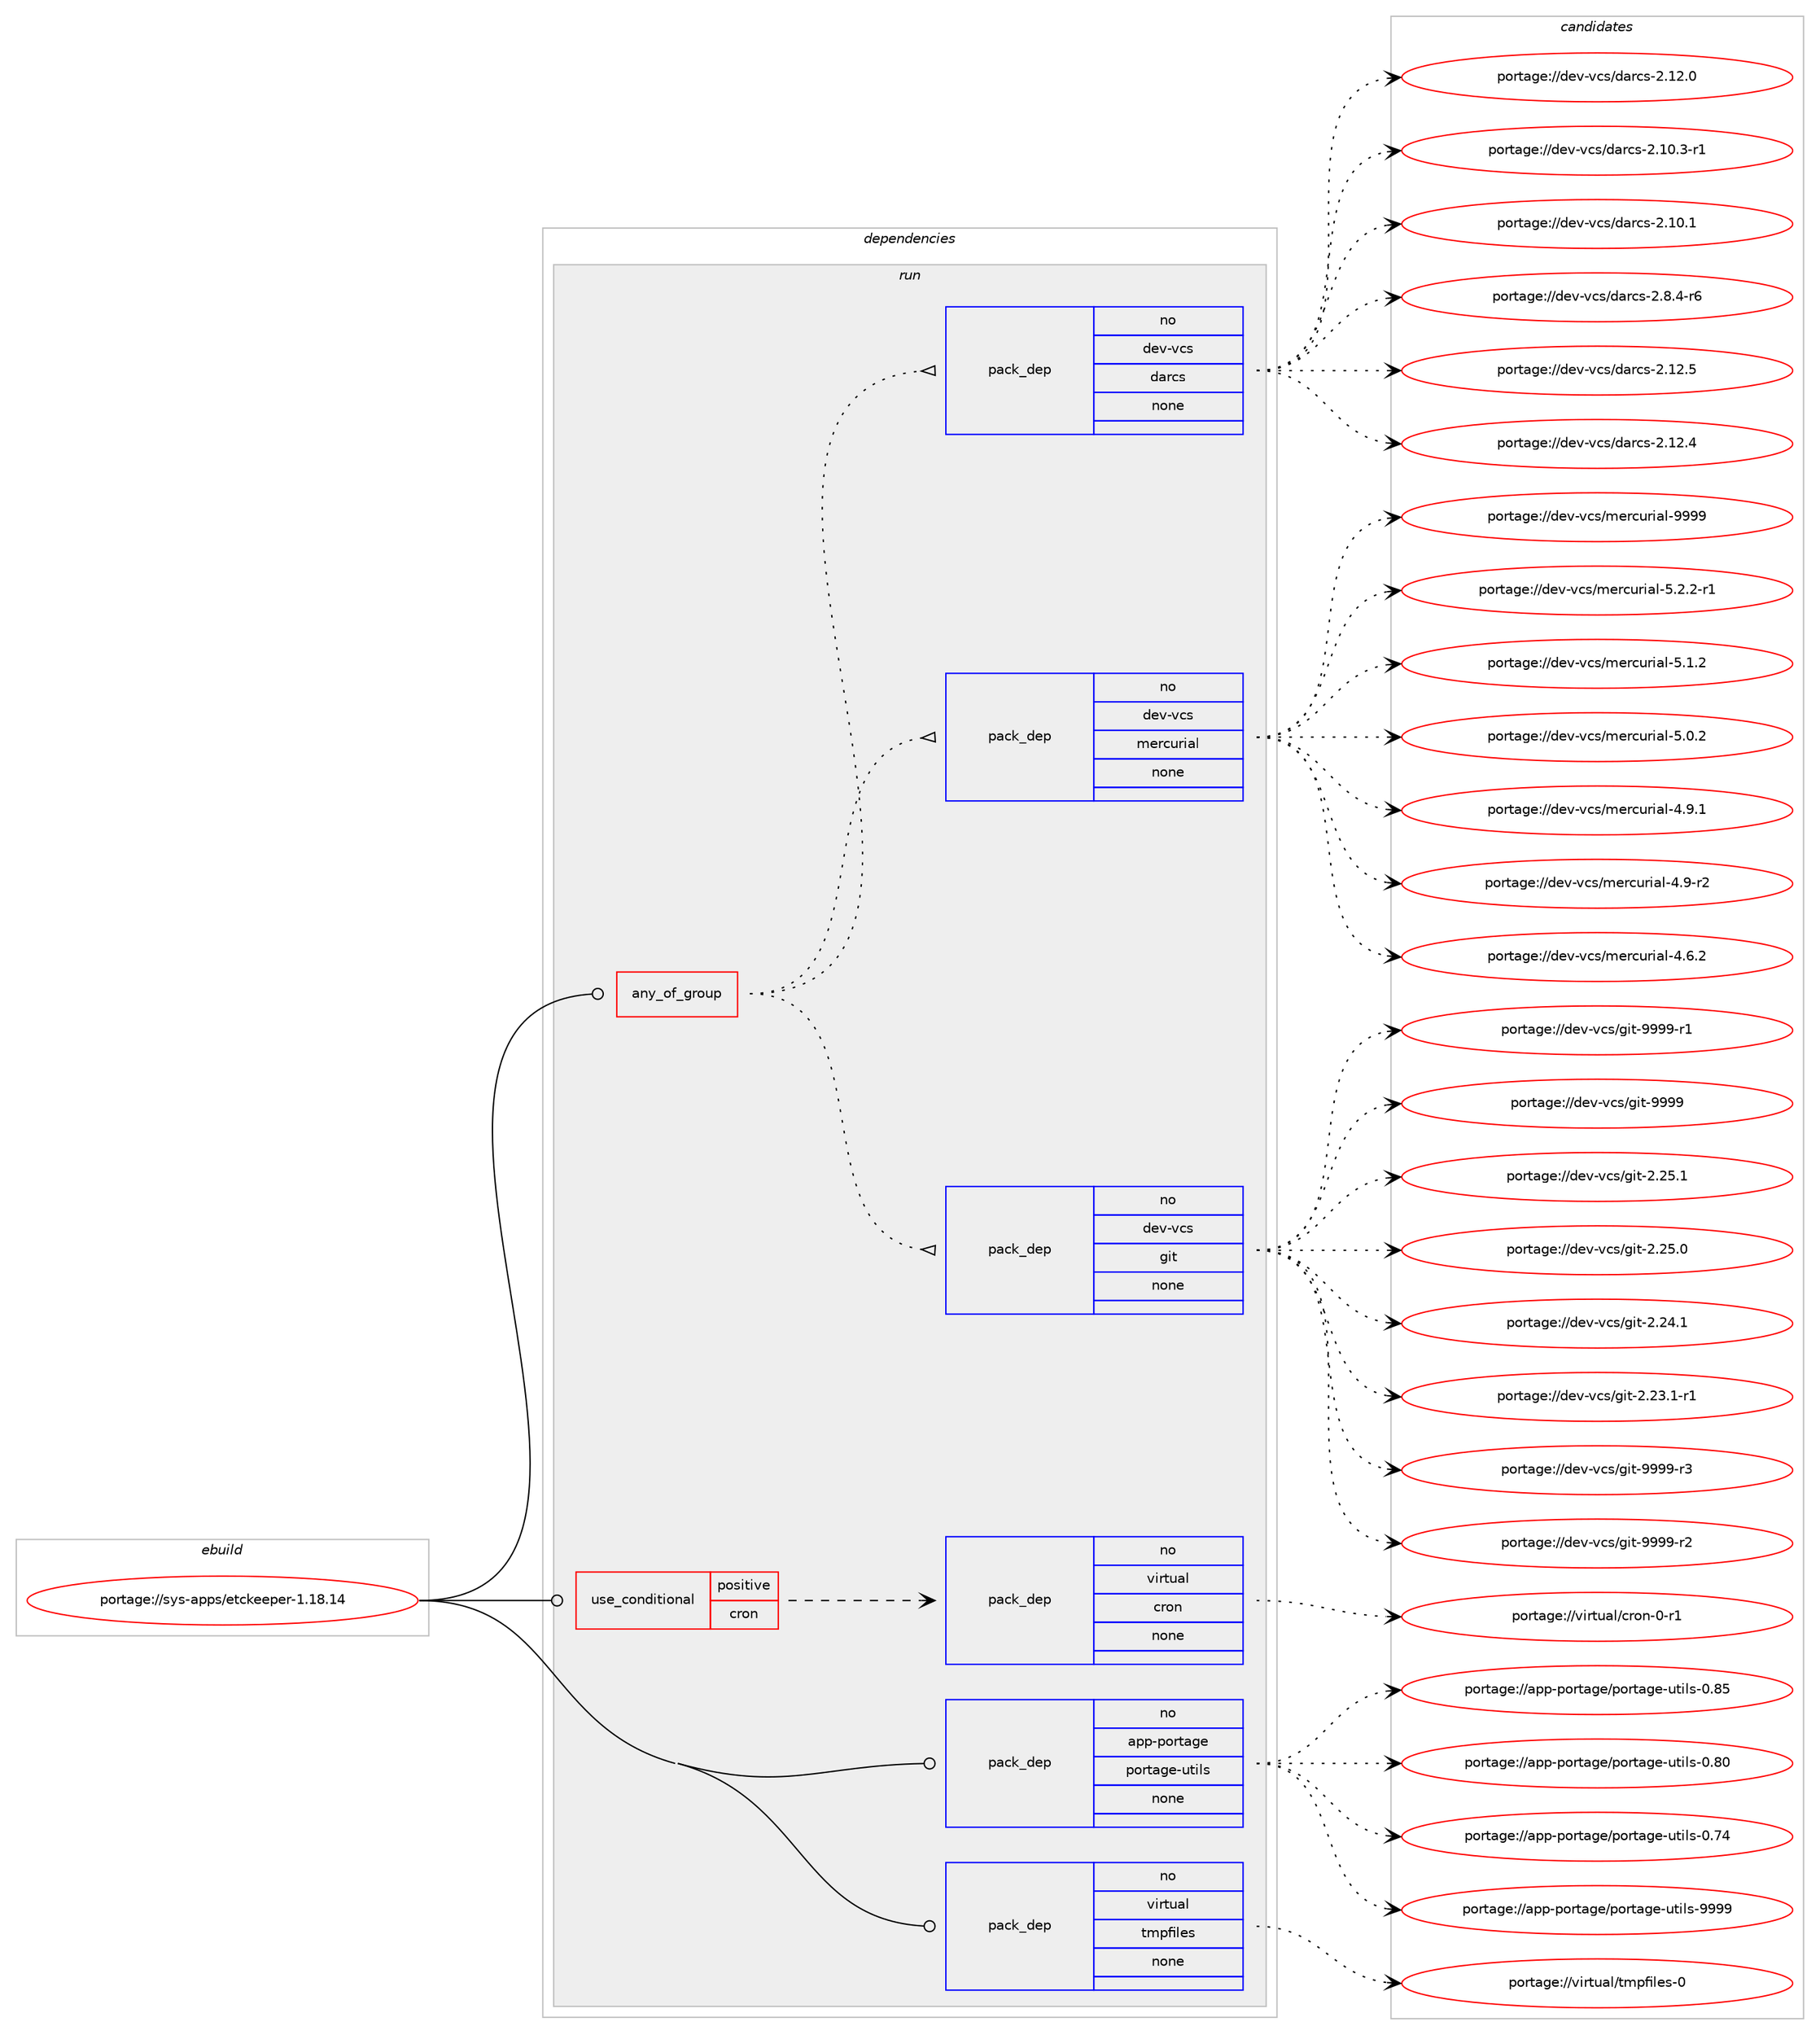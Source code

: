 digraph prolog {

# *************
# Graph options
# *************

newrank=true;
concentrate=true;
compound=true;
graph [rankdir=LR,fontname=Helvetica,fontsize=10,ranksep=1.5];#, ranksep=2.5, nodesep=0.2];
edge  [arrowhead=vee];
node  [fontname=Helvetica,fontsize=10];

# **********
# The ebuild
# **********

subgraph cluster_leftcol {
color=gray;
rank=same;
label=<<i>ebuild</i>>;
id [label="portage://sys-apps/etckeeper-1.18.14", color=red, width=4, href="../sys-apps/etckeeper-1.18.14.svg"];
}

# ****************
# The dependencies
# ****************

subgraph cluster_midcol {
color=gray;
label=<<i>dependencies</i>>;
subgraph cluster_compile {
fillcolor="#eeeeee";
style=filled;
label=<<i>compile</i>>;
}
subgraph cluster_compileandrun {
fillcolor="#eeeeee";
style=filled;
label=<<i>compile and run</i>>;
}
subgraph cluster_run {
fillcolor="#eeeeee";
style=filled;
label=<<i>run</i>>;
subgraph any1224 {
dependency60045 [label=<<TABLE BORDER="0" CELLBORDER="1" CELLSPACING="0" CELLPADDING="4"><TR><TD CELLPADDING="10">any_of_group</TD></TR></TABLE>>, shape=none, color=red];subgraph pack45657 {
dependency60046 [label=<<TABLE BORDER="0" CELLBORDER="1" CELLSPACING="0" CELLPADDING="4" WIDTH="220"><TR><TD ROWSPAN="6" CELLPADDING="30">pack_dep</TD></TR><TR><TD WIDTH="110">no</TD></TR><TR><TD>dev-vcs</TD></TR><TR><TD>git</TD></TR><TR><TD>none</TD></TR><TR><TD></TD></TR></TABLE>>, shape=none, color=blue];
}
dependency60045:e -> dependency60046:w [weight=20,style="dotted",arrowhead="oinv"];
subgraph pack45658 {
dependency60047 [label=<<TABLE BORDER="0" CELLBORDER="1" CELLSPACING="0" CELLPADDING="4" WIDTH="220"><TR><TD ROWSPAN="6" CELLPADDING="30">pack_dep</TD></TR><TR><TD WIDTH="110">no</TD></TR><TR><TD>dev-vcs</TD></TR><TR><TD>mercurial</TD></TR><TR><TD>none</TD></TR><TR><TD></TD></TR></TABLE>>, shape=none, color=blue];
}
dependency60045:e -> dependency60047:w [weight=20,style="dotted",arrowhead="oinv"];
subgraph pack45659 {
dependency60048 [label=<<TABLE BORDER="0" CELLBORDER="1" CELLSPACING="0" CELLPADDING="4" WIDTH="220"><TR><TD ROWSPAN="6" CELLPADDING="30">pack_dep</TD></TR><TR><TD WIDTH="110">no</TD></TR><TR><TD>dev-vcs</TD></TR><TR><TD>darcs</TD></TR><TR><TD>none</TD></TR><TR><TD></TD></TR></TABLE>>, shape=none, color=blue];
}
dependency60045:e -> dependency60048:w [weight=20,style="dotted",arrowhead="oinv"];
}
id:e -> dependency60045:w [weight=20,style="solid",arrowhead="odot"];
subgraph cond13096 {
dependency60049 [label=<<TABLE BORDER="0" CELLBORDER="1" CELLSPACING="0" CELLPADDING="4"><TR><TD ROWSPAN="3" CELLPADDING="10">use_conditional</TD></TR><TR><TD>positive</TD></TR><TR><TD>cron</TD></TR></TABLE>>, shape=none, color=red];
subgraph pack45660 {
dependency60050 [label=<<TABLE BORDER="0" CELLBORDER="1" CELLSPACING="0" CELLPADDING="4" WIDTH="220"><TR><TD ROWSPAN="6" CELLPADDING="30">pack_dep</TD></TR><TR><TD WIDTH="110">no</TD></TR><TR><TD>virtual</TD></TR><TR><TD>cron</TD></TR><TR><TD>none</TD></TR><TR><TD></TD></TR></TABLE>>, shape=none, color=blue];
}
dependency60049:e -> dependency60050:w [weight=20,style="dashed",arrowhead="vee"];
}
id:e -> dependency60049:w [weight=20,style="solid",arrowhead="odot"];
subgraph pack45661 {
dependency60051 [label=<<TABLE BORDER="0" CELLBORDER="1" CELLSPACING="0" CELLPADDING="4" WIDTH="220"><TR><TD ROWSPAN="6" CELLPADDING="30">pack_dep</TD></TR><TR><TD WIDTH="110">no</TD></TR><TR><TD>app-portage</TD></TR><TR><TD>portage-utils</TD></TR><TR><TD>none</TD></TR><TR><TD></TD></TR></TABLE>>, shape=none, color=blue];
}
id:e -> dependency60051:w [weight=20,style="solid",arrowhead="odot"];
subgraph pack45662 {
dependency60052 [label=<<TABLE BORDER="0" CELLBORDER="1" CELLSPACING="0" CELLPADDING="4" WIDTH="220"><TR><TD ROWSPAN="6" CELLPADDING="30">pack_dep</TD></TR><TR><TD WIDTH="110">no</TD></TR><TR><TD>virtual</TD></TR><TR><TD>tmpfiles</TD></TR><TR><TD>none</TD></TR><TR><TD></TD></TR></TABLE>>, shape=none, color=blue];
}
id:e -> dependency60052:w [weight=20,style="solid",arrowhead="odot"];
}
}

# **************
# The candidates
# **************

subgraph cluster_choices {
rank=same;
color=gray;
label=<<i>candidates</i>>;

subgraph choice45657 {
color=black;
nodesep=1;
choice10010111845118991154710310511645575757574511451 [label="portage://dev-vcs/git-9999-r3", color=red, width=4,href="../dev-vcs/git-9999-r3.svg"];
choice10010111845118991154710310511645575757574511450 [label="portage://dev-vcs/git-9999-r2", color=red, width=4,href="../dev-vcs/git-9999-r2.svg"];
choice10010111845118991154710310511645575757574511449 [label="portage://dev-vcs/git-9999-r1", color=red, width=4,href="../dev-vcs/git-9999-r1.svg"];
choice1001011184511899115471031051164557575757 [label="portage://dev-vcs/git-9999", color=red, width=4,href="../dev-vcs/git-9999.svg"];
choice10010111845118991154710310511645504650534649 [label="portage://dev-vcs/git-2.25.1", color=red, width=4,href="../dev-vcs/git-2.25.1.svg"];
choice10010111845118991154710310511645504650534648 [label="portage://dev-vcs/git-2.25.0", color=red, width=4,href="../dev-vcs/git-2.25.0.svg"];
choice10010111845118991154710310511645504650524649 [label="portage://dev-vcs/git-2.24.1", color=red, width=4,href="../dev-vcs/git-2.24.1.svg"];
choice100101118451189911547103105116455046505146494511449 [label="portage://dev-vcs/git-2.23.1-r1", color=red, width=4,href="../dev-vcs/git-2.23.1-r1.svg"];
dependency60046:e -> choice10010111845118991154710310511645575757574511451:w [style=dotted,weight="100"];
dependency60046:e -> choice10010111845118991154710310511645575757574511450:w [style=dotted,weight="100"];
dependency60046:e -> choice10010111845118991154710310511645575757574511449:w [style=dotted,weight="100"];
dependency60046:e -> choice1001011184511899115471031051164557575757:w [style=dotted,weight="100"];
dependency60046:e -> choice10010111845118991154710310511645504650534649:w [style=dotted,weight="100"];
dependency60046:e -> choice10010111845118991154710310511645504650534648:w [style=dotted,weight="100"];
dependency60046:e -> choice10010111845118991154710310511645504650524649:w [style=dotted,weight="100"];
dependency60046:e -> choice100101118451189911547103105116455046505146494511449:w [style=dotted,weight="100"];
}
subgraph choice45658 {
color=black;
nodesep=1;
choice10010111845118991154710910111499117114105971084557575757 [label="portage://dev-vcs/mercurial-9999", color=red, width=4,href="../dev-vcs/mercurial-9999.svg"];
choice10010111845118991154710910111499117114105971084553465046504511449 [label="portage://dev-vcs/mercurial-5.2.2-r1", color=red, width=4,href="../dev-vcs/mercurial-5.2.2-r1.svg"];
choice1001011184511899115471091011149911711410597108455346494650 [label="portage://dev-vcs/mercurial-5.1.2", color=red, width=4,href="../dev-vcs/mercurial-5.1.2.svg"];
choice1001011184511899115471091011149911711410597108455346484650 [label="portage://dev-vcs/mercurial-5.0.2", color=red, width=4,href="../dev-vcs/mercurial-5.0.2.svg"];
choice1001011184511899115471091011149911711410597108455246574649 [label="portage://dev-vcs/mercurial-4.9.1", color=red, width=4,href="../dev-vcs/mercurial-4.9.1.svg"];
choice1001011184511899115471091011149911711410597108455246574511450 [label="portage://dev-vcs/mercurial-4.9-r2", color=red, width=4,href="../dev-vcs/mercurial-4.9-r2.svg"];
choice1001011184511899115471091011149911711410597108455246544650 [label="portage://dev-vcs/mercurial-4.6.2", color=red, width=4,href="../dev-vcs/mercurial-4.6.2.svg"];
dependency60047:e -> choice10010111845118991154710910111499117114105971084557575757:w [style=dotted,weight="100"];
dependency60047:e -> choice10010111845118991154710910111499117114105971084553465046504511449:w [style=dotted,weight="100"];
dependency60047:e -> choice1001011184511899115471091011149911711410597108455346494650:w [style=dotted,weight="100"];
dependency60047:e -> choice1001011184511899115471091011149911711410597108455346484650:w [style=dotted,weight="100"];
dependency60047:e -> choice1001011184511899115471091011149911711410597108455246574649:w [style=dotted,weight="100"];
dependency60047:e -> choice1001011184511899115471091011149911711410597108455246574511450:w [style=dotted,weight="100"];
dependency60047:e -> choice1001011184511899115471091011149911711410597108455246544650:w [style=dotted,weight="100"];
}
subgraph choice45659 {
color=black;
nodesep=1;
choice10010111845118991154710097114991154550465646524511454 [label="portage://dev-vcs/darcs-2.8.4-r6", color=red, width=4,href="../dev-vcs/darcs-2.8.4-r6.svg"];
choice100101118451189911547100971149911545504649504653 [label="portage://dev-vcs/darcs-2.12.5", color=red, width=4,href="../dev-vcs/darcs-2.12.5.svg"];
choice100101118451189911547100971149911545504649504652 [label="portage://dev-vcs/darcs-2.12.4", color=red, width=4,href="../dev-vcs/darcs-2.12.4.svg"];
choice100101118451189911547100971149911545504649504648 [label="portage://dev-vcs/darcs-2.12.0", color=red, width=4,href="../dev-vcs/darcs-2.12.0.svg"];
choice1001011184511899115471009711499115455046494846514511449 [label="portage://dev-vcs/darcs-2.10.3-r1", color=red, width=4,href="../dev-vcs/darcs-2.10.3-r1.svg"];
choice100101118451189911547100971149911545504649484649 [label="portage://dev-vcs/darcs-2.10.1", color=red, width=4,href="../dev-vcs/darcs-2.10.1.svg"];
dependency60048:e -> choice10010111845118991154710097114991154550465646524511454:w [style=dotted,weight="100"];
dependency60048:e -> choice100101118451189911547100971149911545504649504653:w [style=dotted,weight="100"];
dependency60048:e -> choice100101118451189911547100971149911545504649504652:w [style=dotted,weight="100"];
dependency60048:e -> choice100101118451189911547100971149911545504649504648:w [style=dotted,weight="100"];
dependency60048:e -> choice1001011184511899115471009711499115455046494846514511449:w [style=dotted,weight="100"];
dependency60048:e -> choice100101118451189911547100971149911545504649484649:w [style=dotted,weight="100"];
}
subgraph choice45660 {
color=black;
nodesep=1;
choice11810511411611797108479911411111045484511449 [label="portage://virtual/cron-0-r1", color=red, width=4,href="../virtual/cron-0-r1.svg"];
dependency60050:e -> choice11810511411611797108479911411111045484511449:w [style=dotted,weight="100"];
}
subgraph choice45661 {
color=black;
nodesep=1;
choice9711211245112111114116971031014711211111411697103101451171161051081154557575757 [label="portage://app-portage/portage-utils-9999", color=red, width=4,href="../app-portage/portage-utils-9999.svg"];
choice9711211245112111114116971031014711211111411697103101451171161051081154548465653 [label="portage://app-portage/portage-utils-0.85", color=red, width=4,href="../app-portage/portage-utils-0.85.svg"];
choice9711211245112111114116971031014711211111411697103101451171161051081154548465648 [label="portage://app-portage/portage-utils-0.80", color=red, width=4,href="../app-portage/portage-utils-0.80.svg"];
choice9711211245112111114116971031014711211111411697103101451171161051081154548465552 [label="portage://app-portage/portage-utils-0.74", color=red, width=4,href="../app-portage/portage-utils-0.74.svg"];
dependency60051:e -> choice9711211245112111114116971031014711211111411697103101451171161051081154557575757:w [style=dotted,weight="100"];
dependency60051:e -> choice9711211245112111114116971031014711211111411697103101451171161051081154548465653:w [style=dotted,weight="100"];
dependency60051:e -> choice9711211245112111114116971031014711211111411697103101451171161051081154548465648:w [style=dotted,weight="100"];
dependency60051:e -> choice9711211245112111114116971031014711211111411697103101451171161051081154548465552:w [style=dotted,weight="100"];
}
subgraph choice45662 {
color=black;
nodesep=1;
choice11810511411611797108471161091121021051081011154548 [label="portage://virtual/tmpfiles-0", color=red, width=4,href="../virtual/tmpfiles-0.svg"];
dependency60052:e -> choice11810511411611797108471161091121021051081011154548:w [style=dotted,weight="100"];
}
}

}
